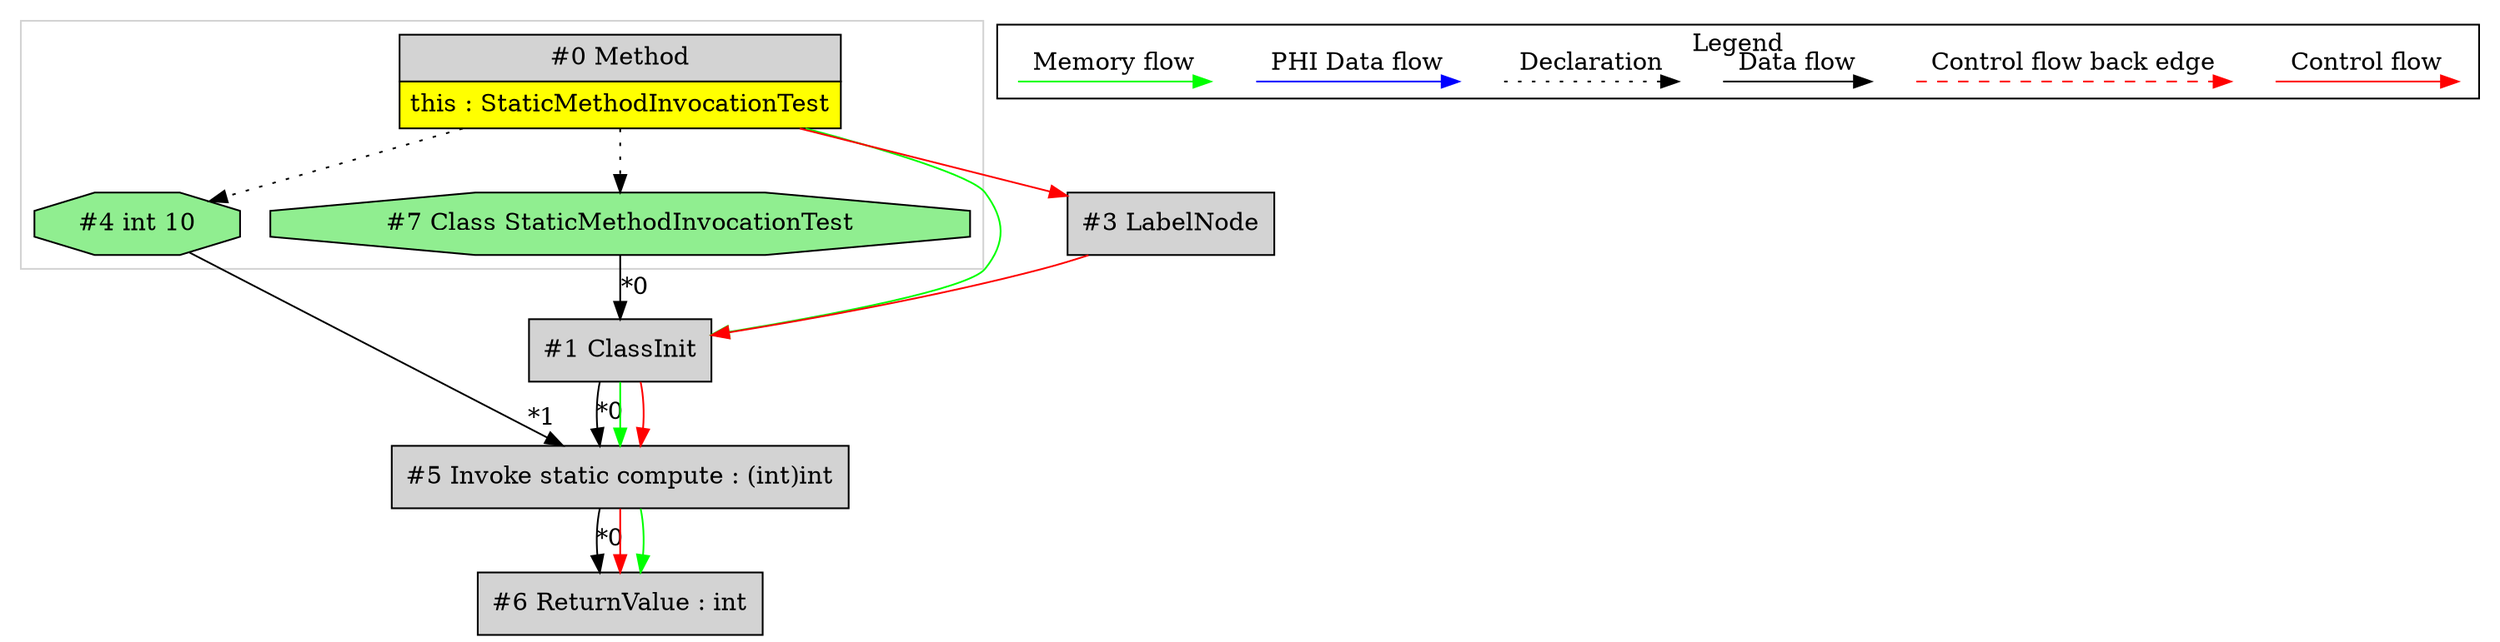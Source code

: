 digraph {
 node0[margin="0", label=<<table border="0" cellborder="1" cellspacing="0" cellpadding="5"><tr><td colspan="1">#0 Method</td></tr><tr><td port="prj2" bgcolor="yellow">this : StaticMethodInvocationTest</td></tr></table>>,shape=none, fillcolor=lightgrey, style=filled];
 node4[label="#4 int 10",shape=octagon, fillcolor=lightgreen, style=filled];
 node0 -> node4[style=dotted];
 node5[label="#5 Invoke static compute : (int)int",shape=box, fillcolor=lightgrey, style=filled];
 node1 -> node5[headlabel="*0", labeldistance=2];
 node4 -> node5[headlabel="*1", labeldistance=2];
 node1 -> node5[labeldistance=2, color=green, constraint=false];
 node1 -> node5[labeldistance=2, color=red, fontcolor=red];
 node1[label="#1 ClassInit",shape=box, fillcolor=lightgrey, style=filled];
 node7 -> node1[headlabel="*0", labeldistance=2];
 node0 -> node1[labeldistance=2, color=green, constraint=false];
 node3 -> node1[labeldistance=2, color=red, fontcolor=red];
 node3[label="#3 LabelNode",shape=box, fillcolor=lightgrey, style=filled];
 node0 -> node3[labeldistance=2, color=red, fontcolor=red];
 node7[label="#7 Class StaticMethodInvocationTest",shape=octagon, fillcolor=lightgreen, style=filled];
 node0 -> node7[style=dotted];
 node6[label="#6 ReturnValue : int",shape=box, fillcolor=lightgrey, style=filled];
 node5 -> node6[headlabel="*0", labeldistance=2];
 node5 -> node6[labeldistance=2, color=red, fontcolor=red];
 node5 -> node6[labeldistance=2, color=green, constraint=false];
 subgraph cluster_0 {
  color=lightgray;
  node0;
  node4;
  node7;
 }
 subgraph cluster_000 {
  label = "Legend";
  node [shape=point]
  {
   rank=same;
   c0 [style = invis];
   c1 [style = invis];
   c2 [style = invis];
   c3 [style = invis];
   d0 [style = invis];
   d1 [style = invis];
   d2 [style = invis];
   d3 [style = invis];
   d4 [style = invis];
   d5 [style = invis];
   d6 [style = invis];
   d7 [style = invis];
  }
  c0 -> c1 [label="Control flow", style=solid, color=red]
  c2 -> c3 [label="Control flow back edge", style=dashed, color=red]
  d0 -> d1 [label="Data flow"]
  d2 -> d3 [label="Declaration", style=dotted]
  d4 -> d5 [label="PHI Data flow", color=blue]
  d6 -> d7 [label="Memory flow", color=green]
 }

}
